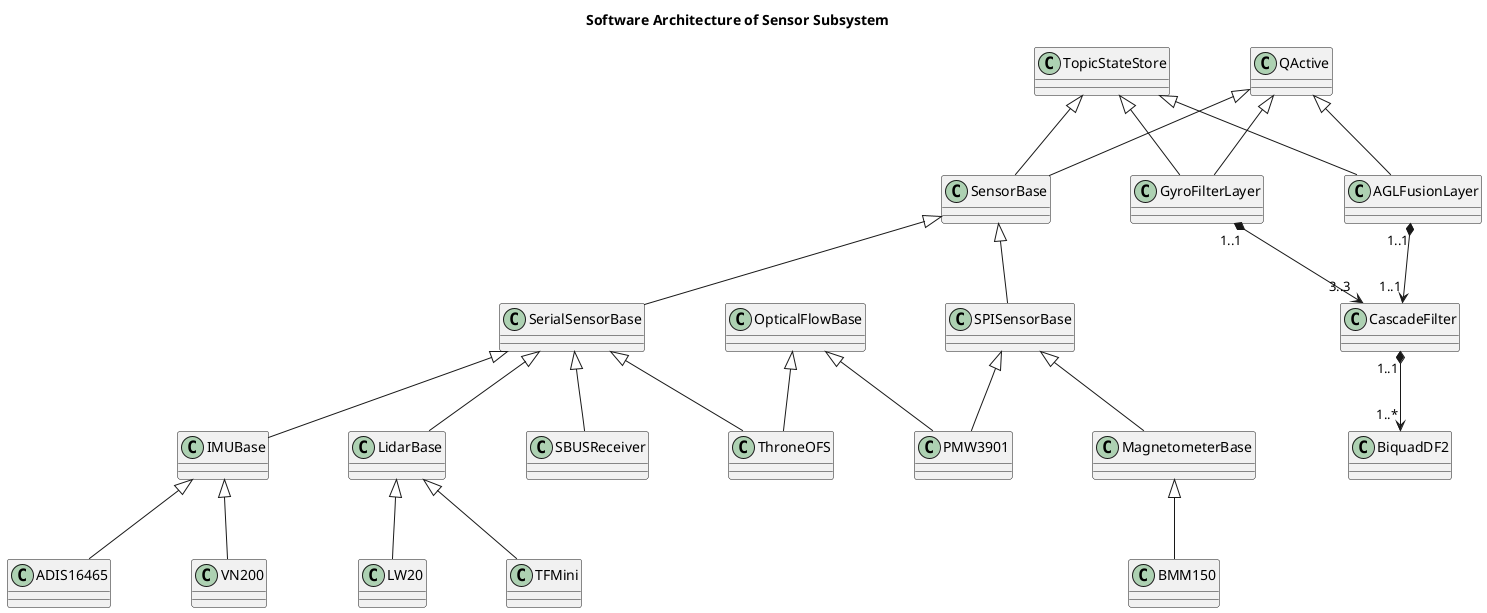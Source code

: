 @startuml
' Settings
' ============================

' use +,#,- instead of icons
'skinparam classAttributeIconSize 1

' horizontal distance in px
skinparam nodesep 80 

' vertical distance in px
skinparam ranksep 80

' use only straight lines (ortho/polyline)
'skinparam linetype ortho

' title
title Software Architecture of Sensor Subsystem

' API
class QActive{

}

' Abstract classes
class SensorBase{
    ' -sampleTimer: QTimeEvt
    ' -referenceTime: Timestamp_t
    ' # PacketReceivedMsg: static const QEvt
    ' +start()
    ' #loop()
    ' #postSample()
    ' #printSensorID()
    ' #get_SensorID() = 0
    ' #size_t get_SampleRate() = 0
    ' #Q_STATE_DECL(initial)
    ' #Q_STATE_DECL(sampling)
}

class SerialSensorBase{
   	' #virtual Q_STATE_DECL(connected);
	' #virtual Q_STATE_DECL(disconnected);
	' #QP::QState on_initial();
    ' #virtual byte const * const getHeaderBytes() = 0;
	' #virtual size_t const getHeaderBytesCount() = 0;
    ' #virtual const SensorIDs get_SensorID() = 0
    ' #virtual void loop();
}

class SPISensorBase{
    
}

class IMUBase{
    
}

class MagnetometerBase{
    
}


class LidarBase{
    
}

class OpticalFlowBase{
    
}

' Support classes
class TopicStateStore{

}

' class TopicIDs{

' }

' Sensor Modules
class PMW3901{
    
}

class VN200{
    
}

class ADIS16465{
    
}

class BMM150{
    
}

class TFMini{
    
}

class LW20{

}

' class LW20_StreamHandle{
    
' }

' class LW20_StreamChannel{
    
' }

class ThroneOFS{
    
}

class SBUSReceiver{

}

' Signal Processing layer
class AGLFusionLayer{
    
}

class GyroFilterLayer{
    
}

class CascadeFilter {

}

class BiquadDF2 {
    
}

' Relationship
QActive <|-- SensorBase
QActive <|-- AGLFusionLayer
QActive <|-- GyroFilterLayer

SensorBase <|-d- SerialSensorBase
SensorBase <|-d- SPISensorBase

SerialSensorBase <|-d- IMUBase
SerialSensorBase <|-d- LidarBase
SerialSensorBase <|-d- SBUSReceiver
SPISensorBase <|-d- MagnetometerBase

' Support modules
' Filter layer
SensorBase -u-|> TopicStateStore
AGLFusionLayer -u-|> TopicStateStore
GyroFilterLayer -u-|> TopicStateStore
'TopicStateStore -d-> TopicIDs

CascadeFilter "1..1" *--> "1..*" BiquadDF2
AGLFusionLayer "1..1" *--> "1..1" CascadeFilter
GyroFilterLayer "1..1" *--> "3..3" CascadeFilter

' Magnetometer
MagnetometerBase <|-d- BMM150 


' IMU

IMUBase <|-d- VN200
IMUBase <|-d- ADIS16465

' Lidar
LidarBase <|-d- TFMini
LidarBase <|-d- LW20
' LW20 *-d-> LW20_StreamHandle
' LW20_StreamHandle "5..5" <-d-* "1..*" LW20_StreamChannel 


' OFS
OpticalFlowBase <|-d- ThroneOFS
OpticalFlowBase <|-d- PMW3901

SerialSensorBase <|-d- ThroneOFS
SPISensorBase <|-d- PMW3901

























@enduml